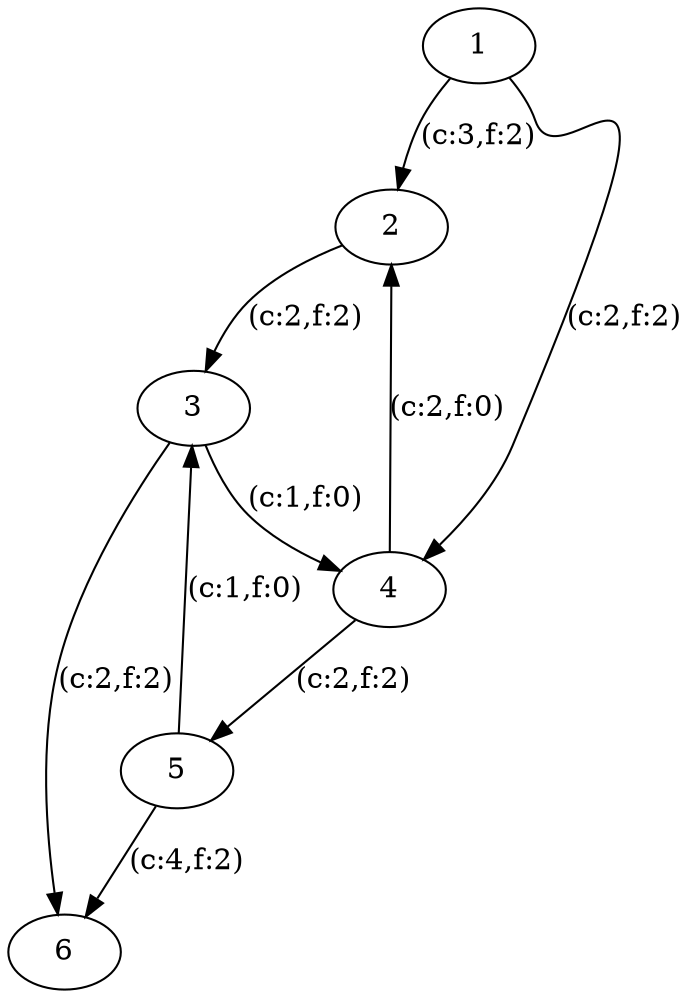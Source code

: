 digraph gerichtet
{
1 -> 2 [label = "(c:3,f:2)"];
1 -> 4 [label = "(c:2,f:2)"];
2 -> 3 [label = "(c:2,f:2)"];
3 -> 4 [label = "(c:1,f:0)"];
3 -> 6 [label = "(c:2,f:2)"];
4 -> 2 [label = "(c:2,f:0)"];
4 -> 5 [label = "(c:2,f:2)"];
5 -> 3 [label = "(c:1,f:0)"];
5 -> 6 [label = "(c:4,f:2)"];
}
